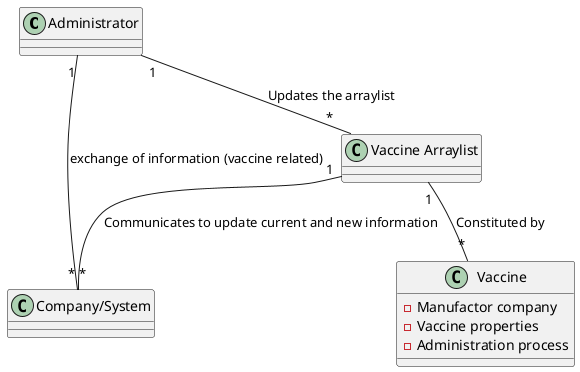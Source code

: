 @startuml
'https://plantuml.com/use-case-diagram
class "Administrator" as ADM{
}

class "Company/System" as C{}

class "Vaccine Arraylist" as VA{
}
class "Vaccine" as V{
- Manufactor company
- Vaccine properties
- Administration process
}
ADM"1"--"*"C: exchange of information (vaccine related)
ADM"1"--"*"VA: Updates the arraylist
VA"1"--"*"C: Communicates to update current and new information
VA"1"--"*"V: Constituted by

@enduml